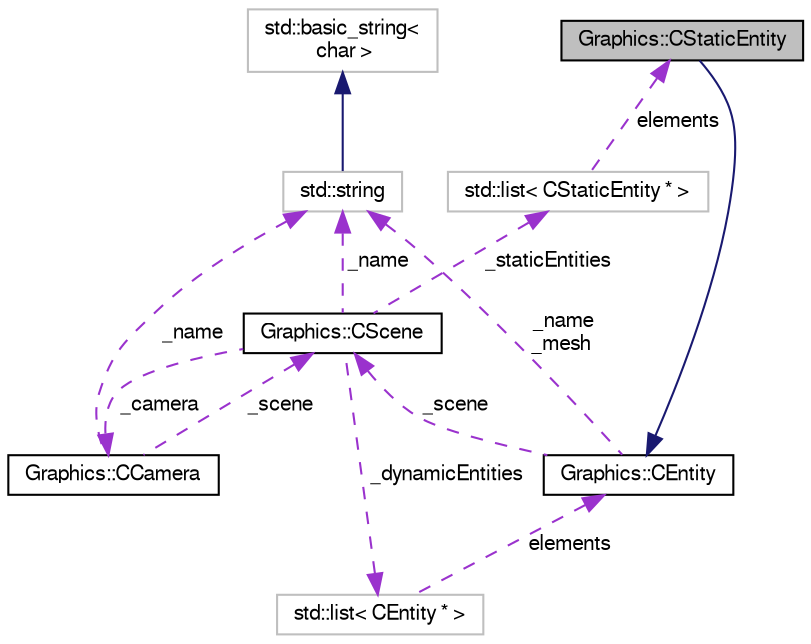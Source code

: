 digraph "Graphics::CStaticEntity"
{
  edge [fontname="FreeSans",fontsize="10",labelfontname="FreeSans",labelfontsize="10"];
  node [fontname="FreeSans",fontsize="10",shape=record];
  Node1 [label="Graphics::CStaticEntity",height=0.2,width=0.4,color="black", fillcolor="grey75", style="filled", fontcolor="black"];
  Node2 -> Node1 [dir="back",color="midnightblue",fontsize="10",style="solid",fontname="FreeSans"];
  Node2 [label="Graphics::CEntity",height=0.2,width=0.4,color="black", fillcolor="white", style="filled",URL="$class_graphics_1_1_c_entity.html",tooltip="Clase que representa una entidad gráfica. "];
  Node3 -> Node2 [dir="back",color="darkorchid3",fontsize="10",style="dashed",label=" _scene" ,fontname="FreeSans"];
  Node3 [label="Graphics::CScene",height=0.2,width=0.4,color="black", fillcolor="white", style="filled",URL="$class_graphics_1_1_c_scene.html",tooltip="Clase que controla todos los elementos de una escena. "];
  Node4 -> Node3 [dir="back",color="darkorchid3",fontsize="10",style="dashed",label=" _staticEntities" ,fontname="FreeSans"];
  Node4 [label="std::list\< CStaticEntity * \>",height=0.2,width=0.4,color="grey75", fillcolor="white", style="filled"];
  Node1 -> Node4 [dir="back",color="darkorchid3",fontsize="10",style="dashed",label=" elements" ,fontname="FreeSans"];
  Node5 -> Node3 [dir="back",color="darkorchid3",fontsize="10",style="dashed",label=" _camera" ,fontname="FreeSans"];
  Node5 [label="Graphics::CCamera",height=0.2,width=0.4,color="black", fillcolor="white", style="filled",URL="$class_graphics_1_1_c_camera.html",tooltip="Clase de la cámara extendida basada en Ogre. "];
  Node3 -> Node5 [dir="back",color="darkorchid3",fontsize="10",style="dashed",label=" _scene" ,fontname="FreeSans"];
  Node6 -> Node5 [dir="back",color="darkorchid3",fontsize="10",style="dashed",label=" _name" ,fontname="FreeSans"];
  Node6 [label="std::string",height=0.2,width=0.4,color="grey75", fillcolor="white", style="filled",tooltip="STL class. "];
  Node7 -> Node6 [dir="back",color="midnightblue",fontsize="10",style="solid",fontname="FreeSans"];
  Node7 [label="std::basic_string\<\l char \>",height=0.2,width=0.4,color="grey75", fillcolor="white", style="filled",tooltip="STL class. "];
  Node6 -> Node3 [dir="back",color="darkorchid3",fontsize="10",style="dashed",label=" _name" ,fontname="FreeSans"];
  Node8 -> Node3 [dir="back",color="darkorchid3",fontsize="10",style="dashed",label=" _dynamicEntities" ,fontname="FreeSans"];
  Node8 [label="std::list\< CEntity * \>",height=0.2,width=0.4,color="grey75", fillcolor="white", style="filled"];
  Node2 -> Node8 [dir="back",color="darkorchid3",fontsize="10",style="dashed",label=" elements" ,fontname="FreeSans"];
  Node6 -> Node2 [dir="back",color="darkorchid3",fontsize="10",style="dashed",label=" _name\n_mesh" ,fontname="FreeSans"];
}
